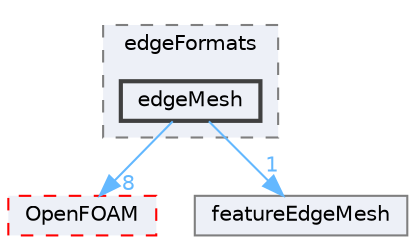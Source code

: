 digraph "src/meshTools/edgeMesh/edgeFormats/edgeMesh"
{
 // LATEX_PDF_SIZE
  bgcolor="transparent";
  edge [fontname=Helvetica,fontsize=10,labelfontname=Helvetica,labelfontsize=10];
  node [fontname=Helvetica,fontsize=10,shape=box,height=0.2,width=0.4];
  compound=true
  subgraph clusterdir_386e217692e5c654f15e5b4f32b7a72f {
    graph [ bgcolor="#edf0f7", pencolor="grey50", label="edgeFormats", fontname=Helvetica,fontsize=10 style="filled,dashed", URL="dir_386e217692e5c654f15e5b4f32b7a72f.html",tooltip=""]
  dir_a0d85bc8ddaa7340143f9ae1642f3654 [label="edgeMesh", fillcolor="#edf0f7", color="grey25", style="filled,bold", URL="dir_a0d85bc8ddaa7340143f9ae1642f3654.html",tooltip=""];
  }
  dir_c5473ff19b20e6ec4dfe5c310b3778a8 [label="OpenFOAM", fillcolor="#edf0f7", color="red", style="filled,dashed", URL="dir_c5473ff19b20e6ec4dfe5c310b3778a8.html",tooltip=""];
  dir_f004ce8b53d220cf80067277fc89b9e6 [label="featureEdgeMesh", fillcolor="#edf0f7", color="grey50", style="filled", URL="dir_f004ce8b53d220cf80067277fc89b9e6.html",tooltip=""];
  dir_a0d85bc8ddaa7340143f9ae1642f3654->dir_c5473ff19b20e6ec4dfe5c310b3778a8 [headlabel="8", labeldistance=1.5 headhref="dir_001113_002695.html" href="dir_001113_002695.html" color="steelblue1" fontcolor="steelblue1"];
  dir_a0d85bc8ddaa7340143f9ae1642f3654->dir_f004ce8b53d220cf80067277fc89b9e6 [headlabel="1", labeldistance=1.5 headhref="dir_001113_001314.html" href="dir_001113_001314.html" color="steelblue1" fontcolor="steelblue1"];
}
